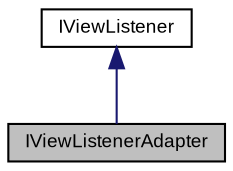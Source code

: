 digraph "IViewListenerAdapter"
{
  bgcolor="transparent";
  edge [fontname="Arial",fontsize="9",labelfontname="Arial",labelfontsize="9"];
  node [fontname="Arial",fontsize="9",shape=record];
  Node1 [label="IViewListenerAdapter",height=0.2,width=0.4,color="black", fillcolor="grey75", style="filled" fontcolor="black"];
  Node2 -> Node1 [dir="back",color="midnightblue",fontsize="9",style="solid",fontname="Arial"];
  Node2 [label="IViewListener",height=0.2,width=0.4,color="black",URL="$class_v_s_t_g_u_i_1_1_i_view_listener.html",tooltip="View Listener Interface. "];
}
